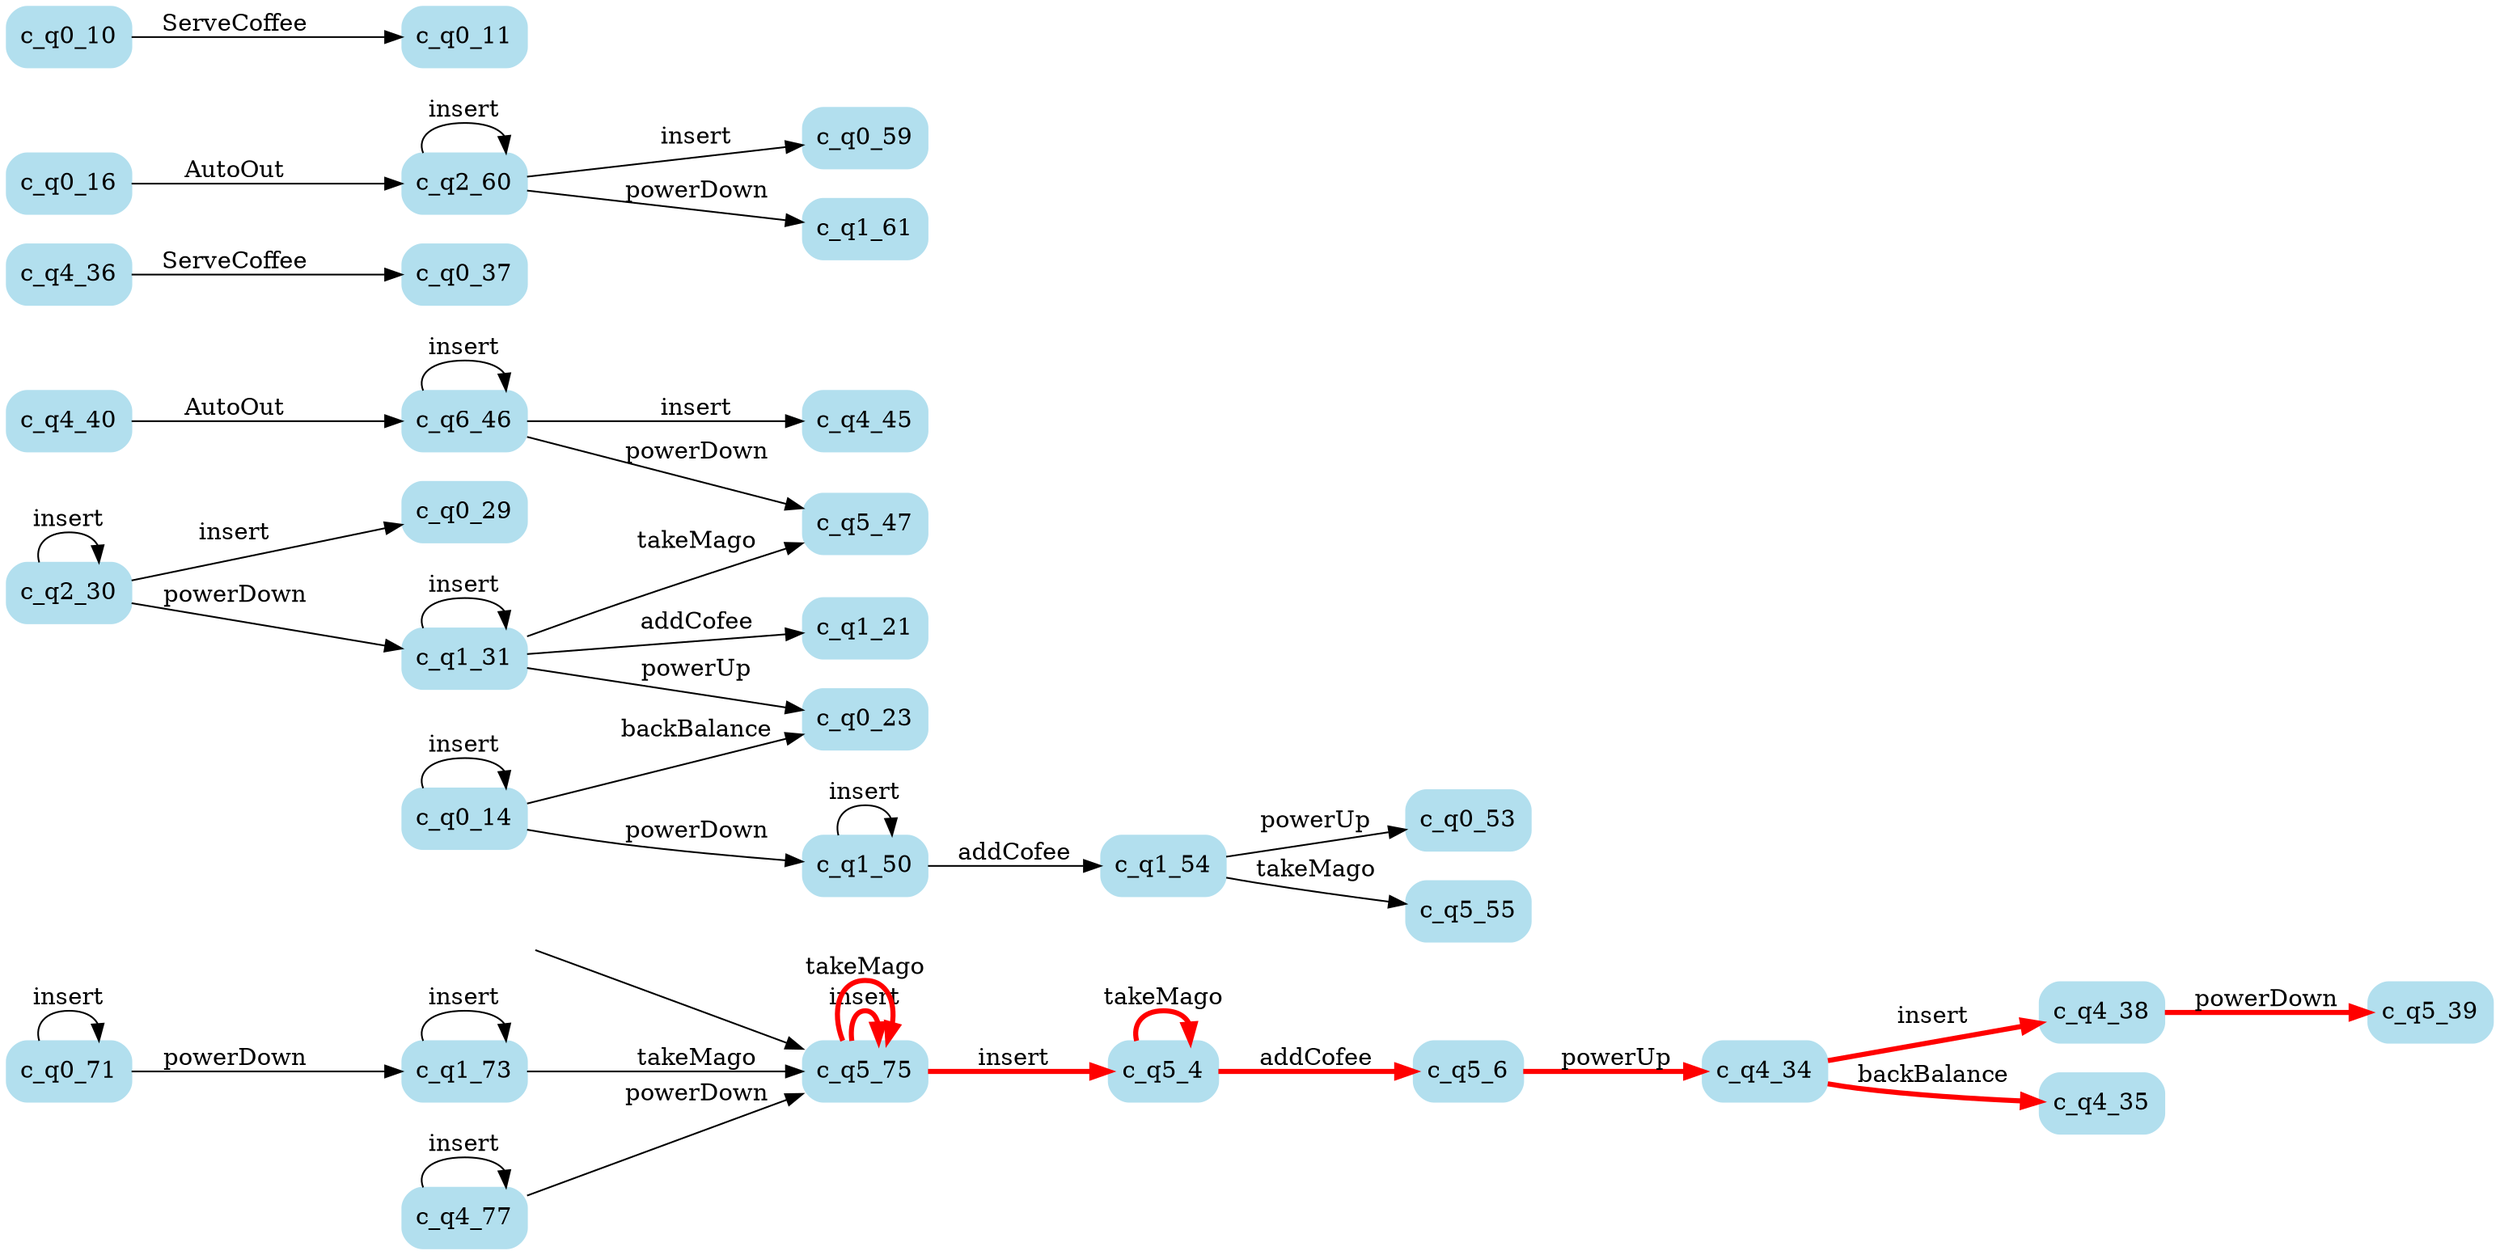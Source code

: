 digraph G {

	rankdir = LR;

	start_c_q5_75[style=invisible];

	node[shape=box, style="rounded, filled", color=lightblue2];

	c_q4_40[label="c_q4_40"];
	c_q0_71[label="c_q0_71"];
	c_q5_75[label="c_q5_75"];
	c_q6_46[label="c_q6_46"];
	c_q0_53[label="c_q0_53"];
	c_q5_39[label="c_q5_39"];
	c_q5_4[label="c_q5_4"];
	c_q1_73[label="c_q1_73"];
	c_q5_55[label="c_q5_55"];
	c_q1_54[label="c_q1_54"];
	c_q0_14[label="c_q0_14"];
	c_q5_6[label="c_q5_6"];
	c_q4_36[label="c_q4_36"];
	c_q0_59[label="c_q0_59"];
	c_q0_37[label="c_q0_37"];
	c_q4_34[label="c_q4_34"];
	c_q1_50[label="c_q1_50"];
	c_q0_23[label="c_q0_23"];
	c_q4_38[label="c_q4_38"];
	c_q1_21[label="c_q1_21"];
	c_q2_60[label="c_q2_60"];
	c_q2_30[label="c_q2_30"];
	c_q4_77[label="c_q4_77"];
	c_q5_47[label="c_q5_47"];
	c_q4_45[label="c_q4_45"];
	c_q0_29[label="c_q0_29"];
	c_q0_16[label="c_q0_16"];
	c_q1_31[label="c_q1_31"];
	c_q1_61[label="c_q1_61"];
	c_q0_11[label="c_q0_11"];
	c_q4_35[label="c_q4_35"];
	c_q0_10[label="c_q0_10"];

	start_c_q5_75 -> c_q5_75;
	c_q5_75 -> c_q5_4[label="insert", penwidth=3, color=red];
	c_q5_4 -> c_q5_4[label="takeMago", penwidth=3, color=red];
	c_q5_4 -> c_q5_6[label="addCofee", penwidth=3, color=red];
	c_q5_6 -> c_q4_34[label="powerUp", penwidth=3, color=red];
	c_q0_14 -> c_q0_14[label="insert"];
	c_q0_10 -> c_q0_11[label="ServeCoffee"];
	c_q0_14 -> c_q0_23[label="backBalance"];
	c_q0_14 -> c_q1_50[label="powerDown"];
	c_q0_16 -> c_q2_60[label="AutoOut"];
	c_q1_31 -> c_q1_31[label="insert"];
	c_q1_31 -> c_q1_21[label="addCofee"];
	c_q1_31 -> c_q0_23[label="powerUp"];
	c_q1_31 -> c_q5_47[label="takeMago"];
	c_q2_30 -> c_q2_30[label="insert"];
	c_q2_30 -> c_q0_29[label="insert"];
	c_q2_30 -> c_q1_31[label="powerDown"];
	c_q4_34 -> c_q4_38[label="insert", penwidth=3, color=red];
	c_q4_34 -> c_q4_35[label="backBalance", penwidth=3, color=red];
	c_q4_36 -> c_q0_37[label="ServeCoffee"];
	c_q4_38 -> c_q5_39[label="powerDown", penwidth=3, color=red];
	c_q4_40 -> c_q6_46[label="AutoOut"];
	c_q6_46 -> c_q6_46[label="insert"];
	c_q6_46 -> c_q4_45[label="insert"];
	c_q6_46 -> c_q5_47[label="powerDown"];
	c_q1_50 -> c_q1_50[label="insert"];
	c_q1_50 -> c_q1_54[label="addCofee"];
	c_q1_54 -> c_q0_53[label="powerUp"];
	c_q1_54 -> c_q5_55[label="takeMago"];
	c_q2_60 -> c_q2_60[label="insert"];
	c_q2_60 -> c_q0_59[label="insert"];
	c_q2_60 -> c_q1_61[label="powerDown"];
	c_q5_75 -> c_q5_75[label="insert", penwidth=3, color=red];
	c_q5_75 -> c_q5_75[label="takeMago", penwidth=3, color=red];
	c_q1_73 -> c_q5_75[label="takeMago"];
	c_q0_71 -> c_q1_73[label="powerDown"];
	c_q0_71 -> c_q0_71[label="insert"];
	c_q1_73 -> c_q1_73[label="insert"];
	c_q4_77 -> c_q5_75[label="powerDown"];
	c_q4_77 -> c_q4_77[label="insert"];

}